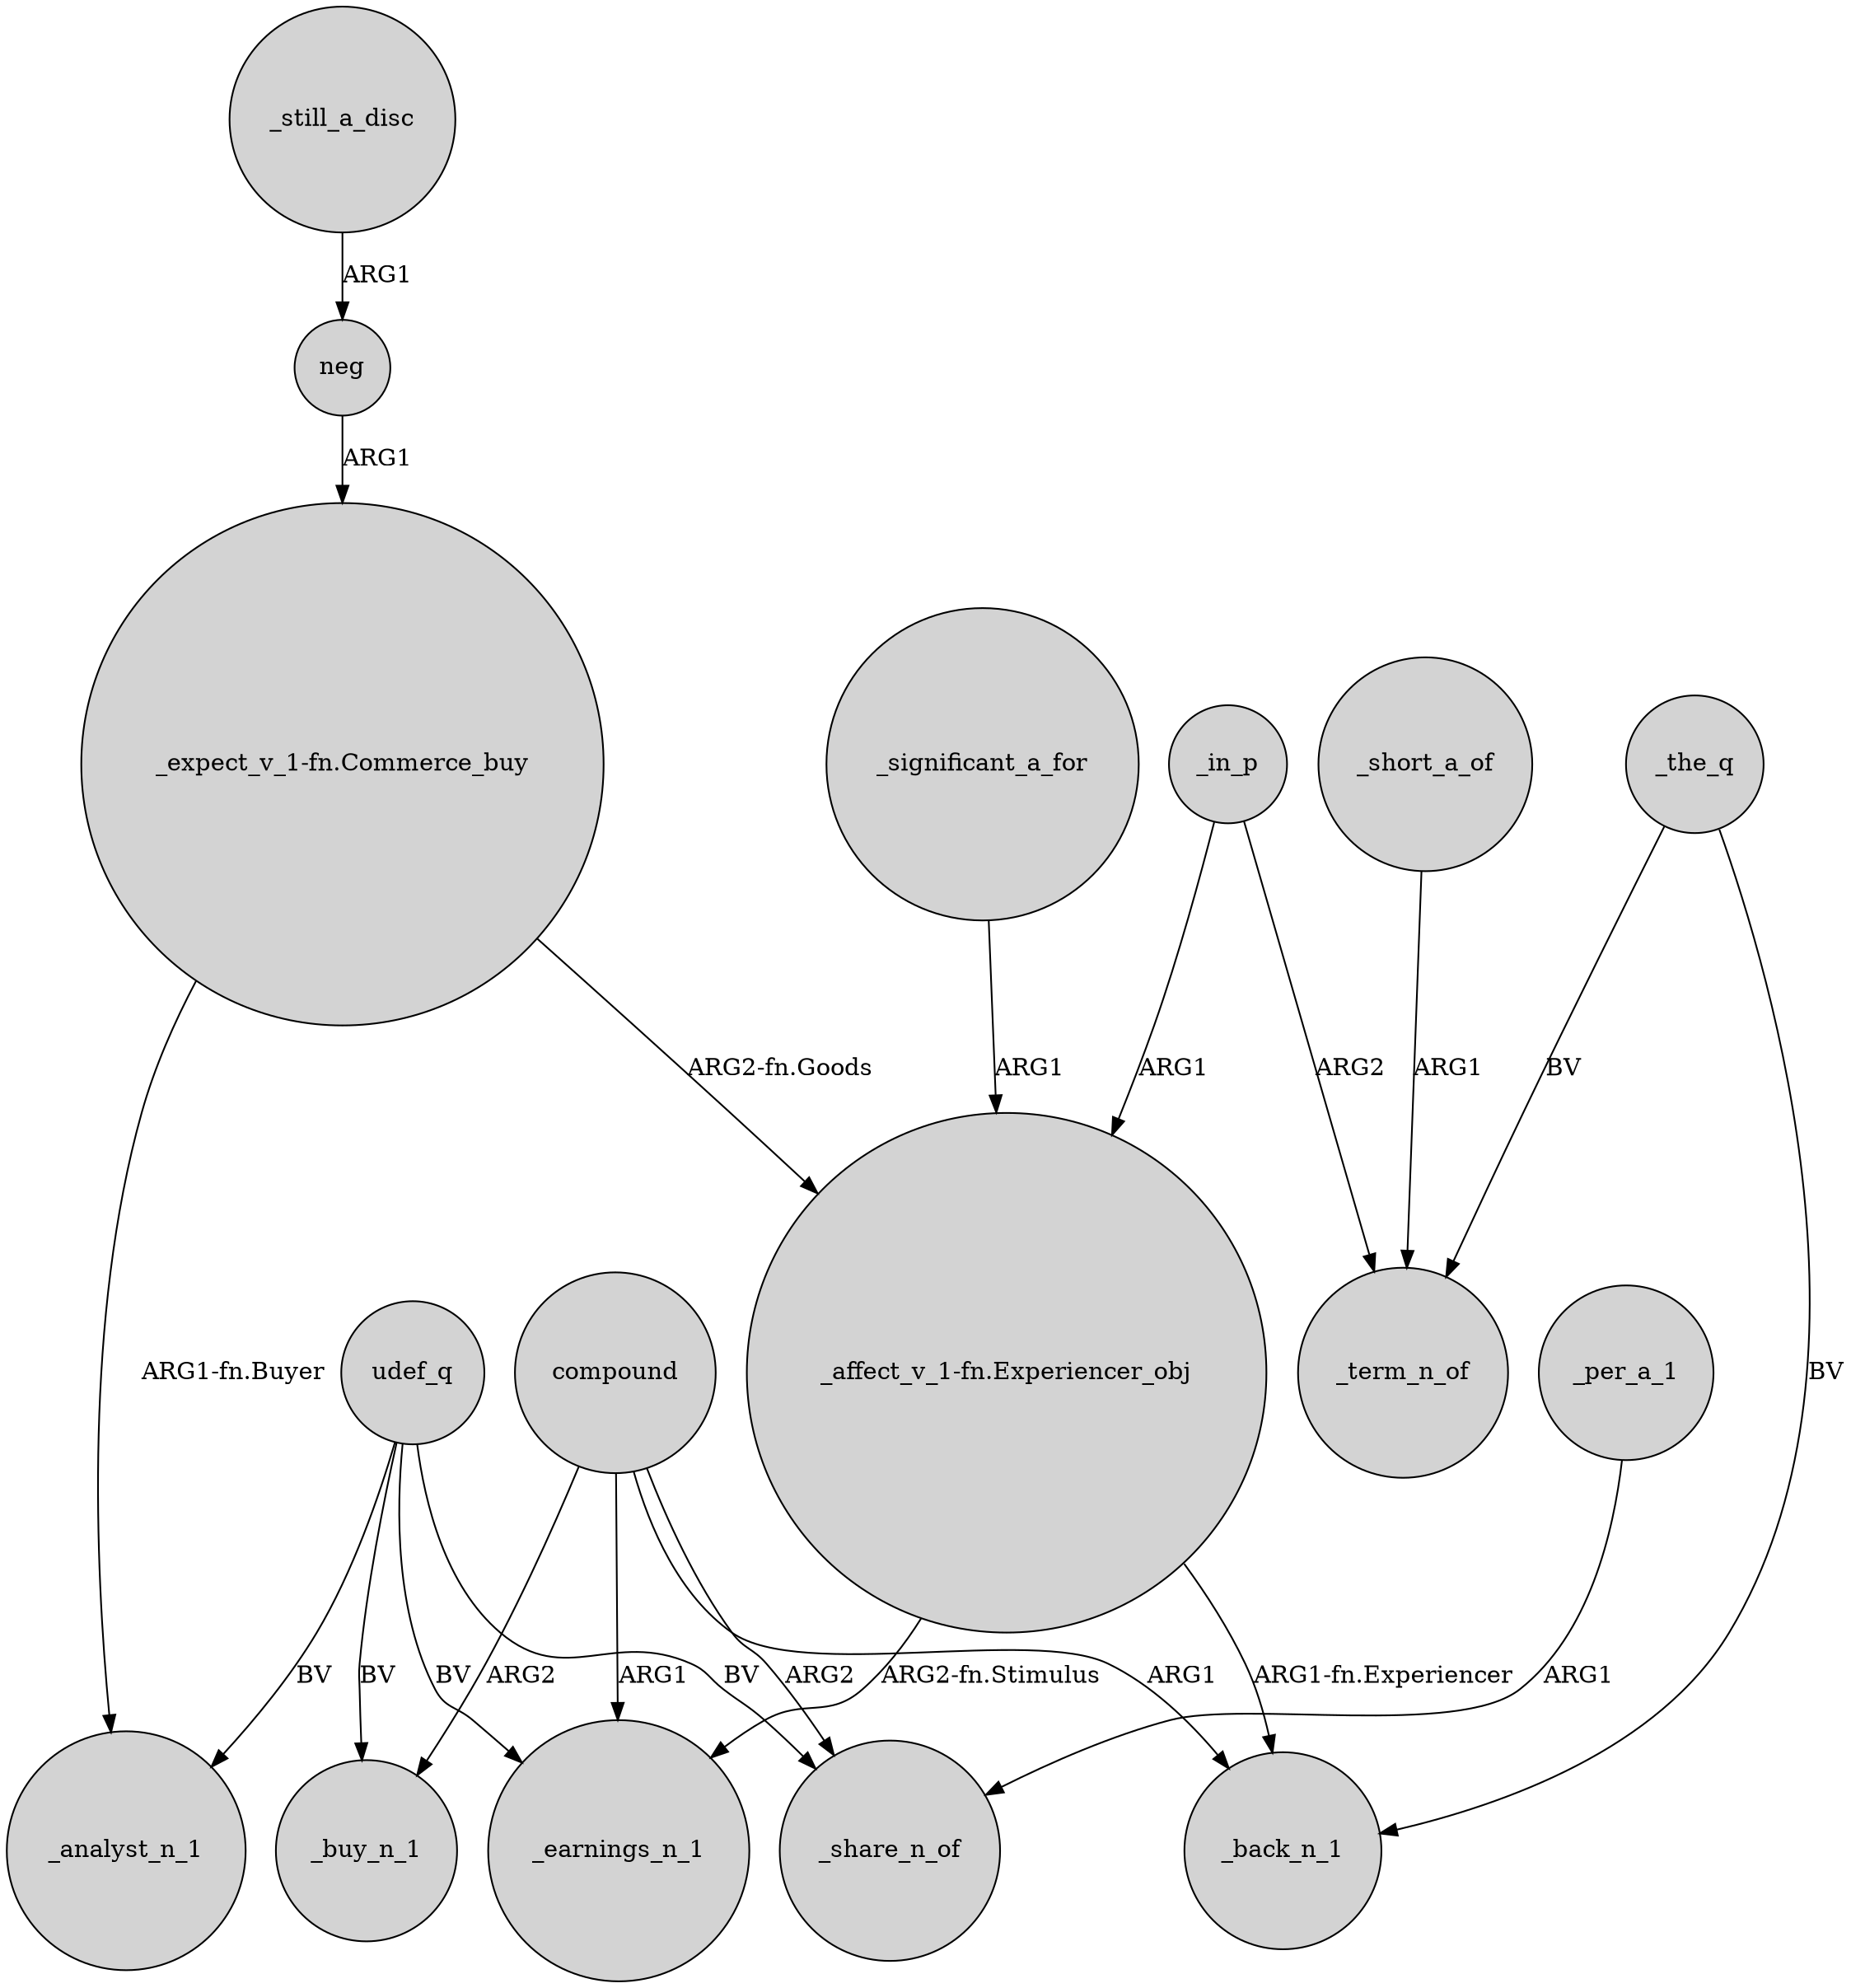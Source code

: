 digraph {
	node [shape=circle style=filled]
	udef_q -> _analyst_n_1 [label=BV]
	_in_p -> "_affect_v_1-fn.Experiencer_obj" [label=ARG1]
	_still_a_disc -> neg [label=ARG1]
	compound -> _buy_n_1 [label=ARG2]
	udef_q -> _buy_n_1 [label=BV]
	"_expect_v_1-fn.Commerce_buy" -> "_affect_v_1-fn.Experiencer_obj" [label="ARG2-fn.Goods"]
	_the_q -> _back_n_1 [label=BV]
	_the_q -> _term_n_of [label=BV]
	udef_q -> _earnings_n_1 [label=BV]
	"_expect_v_1-fn.Commerce_buy" -> _analyst_n_1 [label="ARG1-fn.Buyer"]
	udef_q -> _share_n_of [label=BV]
	"_affect_v_1-fn.Experiencer_obj" -> _earnings_n_1 [label="ARG2-fn.Stimulus"]
	compound -> _share_n_of [label=ARG2]
	_short_a_of -> _term_n_of [label=ARG1]
	_in_p -> _term_n_of [label=ARG2]
	compound -> _back_n_1 [label=ARG1]
	_significant_a_for -> "_affect_v_1-fn.Experiencer_obj" [label=ARG1]
	"_affect_v_1-fn.Experiencer_obj" -> _back_n_1 [label="ARG1-fn.Experiencer"]
	neg -> "_expect_v_1-fn.Commerce_buy" [label=ARG1]
	compound -> _earnings_n_1 [label=ARG1]
	_per_a_1 -> _share_n_of [label=ARG1]
}
